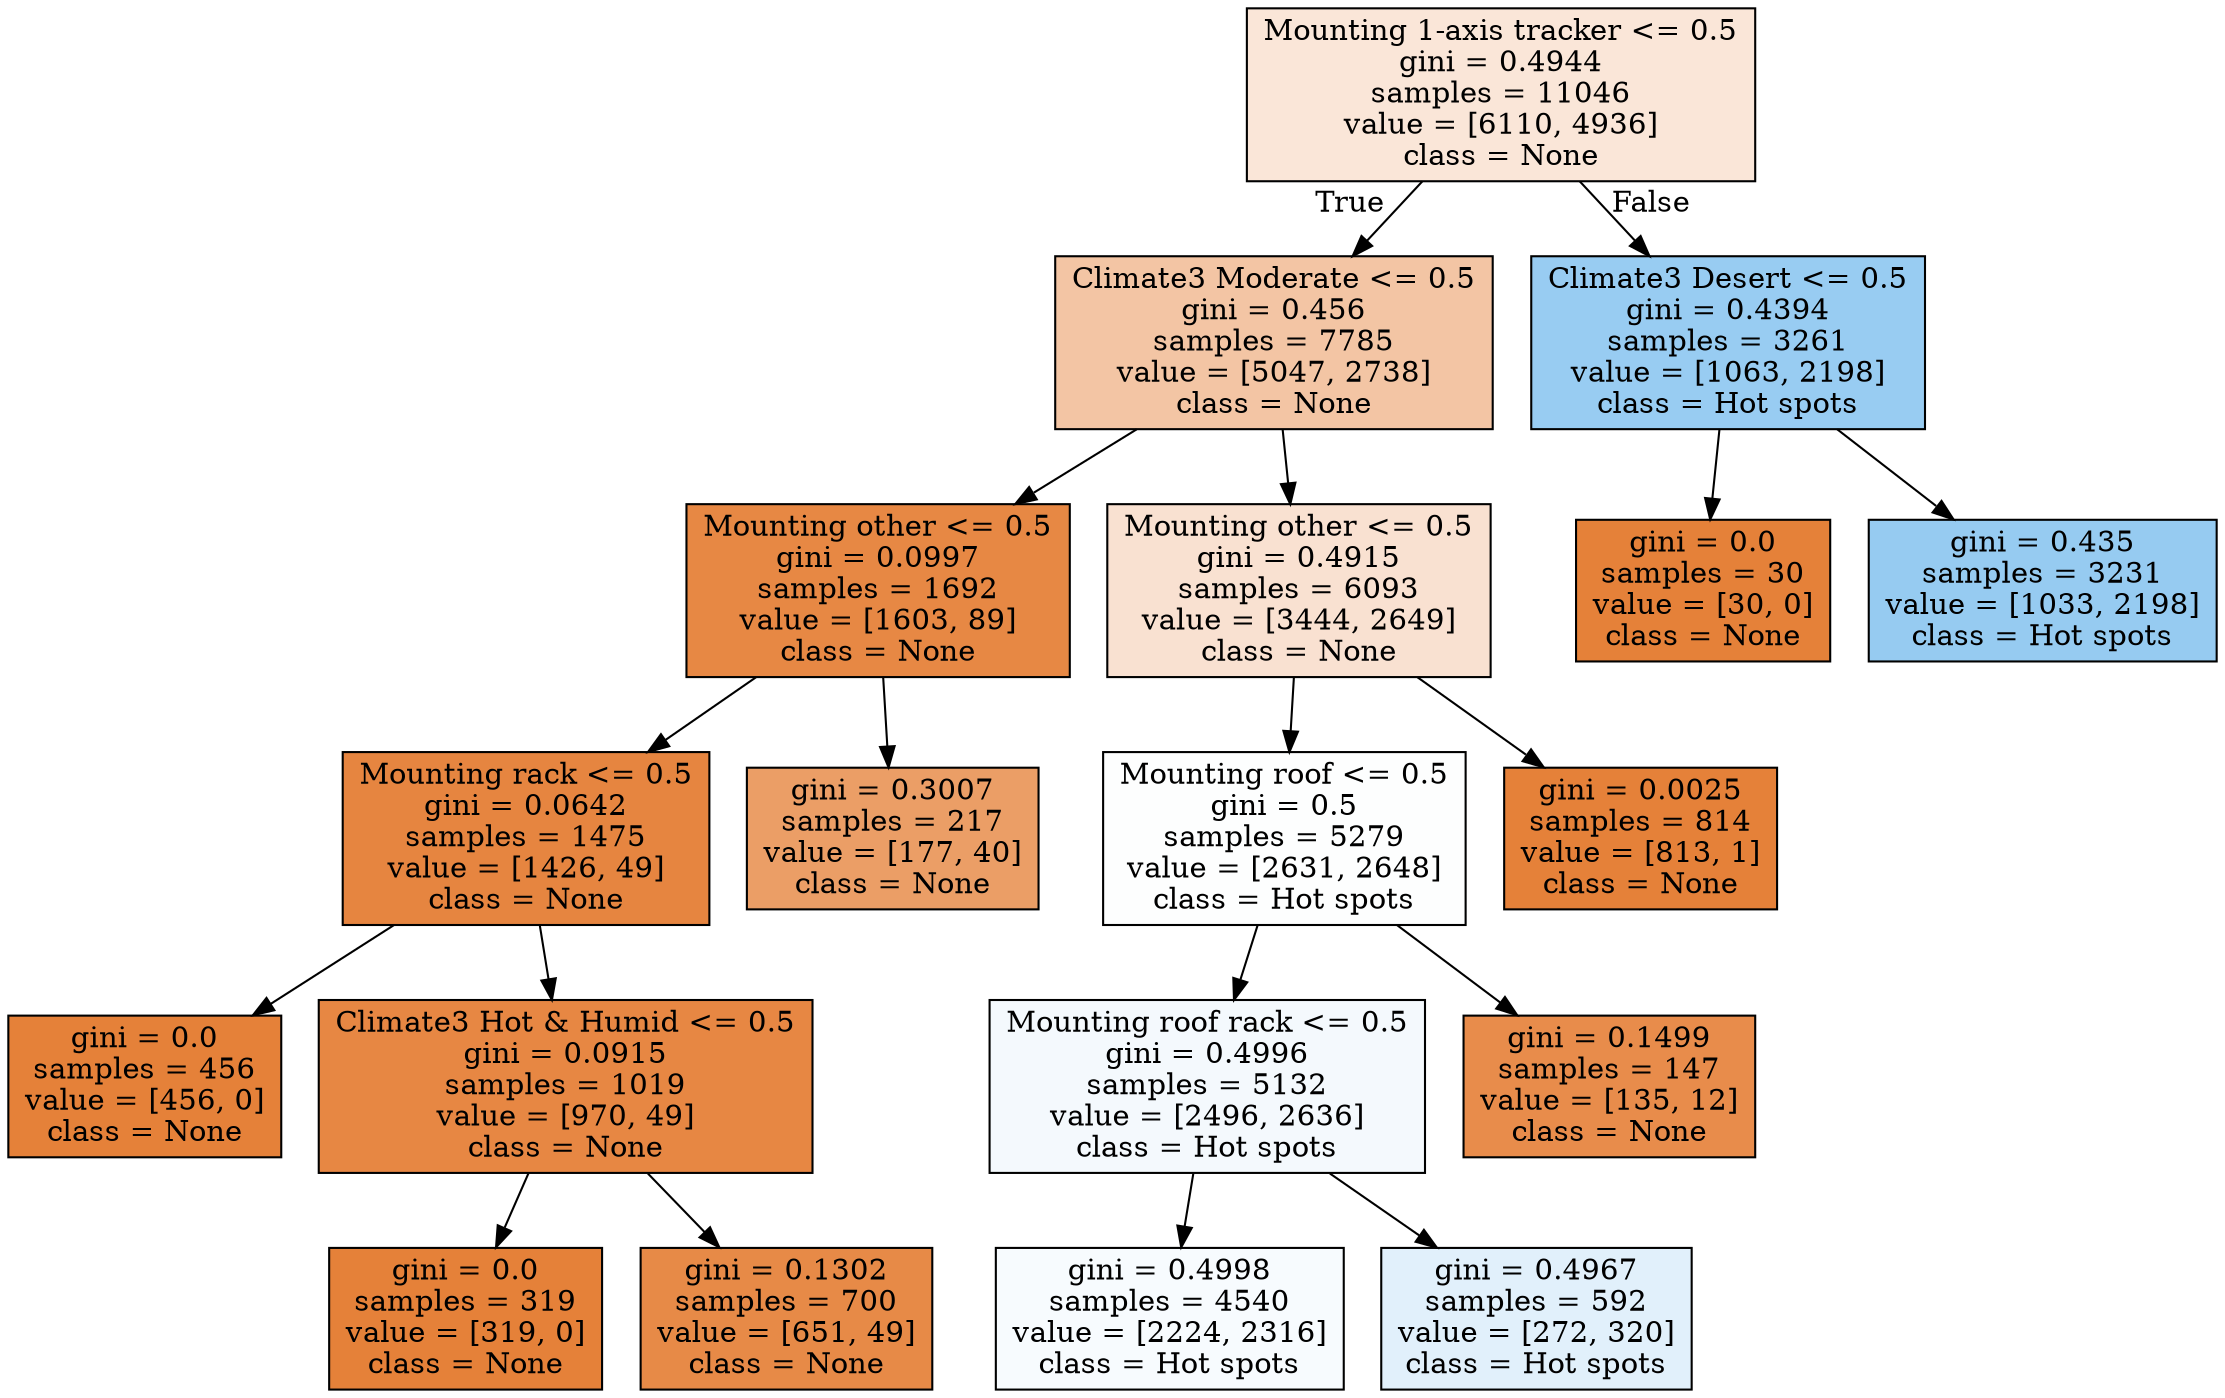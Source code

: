 digraph Tree {
node [shape=box, style="filled", color="black"] ;
0 [label="Mounting 1-axis tracker <= 0.5\ngini = 0.4944\nsamples = 11046\nvalue = [6110, 4936]\nclass = None", fillcolor="#e5813931"] ;
1 [label="Climate3 Moderate <= 0.5\ngini = 0.456\nsamples = 7785\nvalue = [5047, 2738]\nclass = None", fillcolor="#e5813975"] ;
0 -> 1 [labeldistance=2.5, labelangle=45, headlabel="True"] ;
2 [label="Mounting other <= 0.5\ngini = 0.0997\nsamples = 1692\nvalue = [1603, 89]\nclass = None", fillcolor="#e58139f1"] ;
1 -> 2 ;
3 [label="Mounting rack <= 0.5\ngini = 0.0642\nsamples = 1475\nvalue = [1426, 49]\nclass = None", fillcolor="#e58139f6"] ;
2 -> 3 ;
4 [label="gini = 0.0\nsamples = 456\nvalue = [456, 0]\nclass = None", fillcolor="#e58139ff"] ;
3 -> 4 ;
5 [label="Climate3 Hot & Humid <= 0.5\ngini = 0.0915\nsamples = 1019\nvalue = [970, 49]\nclass = None", fillcolor="#e58139f2"] ;
3 -> 5 ;
6 [label="gini = 0.0\nsamples = 319\nvalue = [319, 0]\nclass = None", fillcolor="#e58139ff"] ;
5 -> 6 ;
7 [label="gini = 0.1302\nsamples = 700\nvalue = [651, 49]\nclass = None", fillcolor="#e58139ec"] ;
5 -> 7 ;
8 [label="gini = 0.3007\nsamples = 217\nvalue = [177, 40]\nclass = None", fillcolor="#e58139c5"] ;
2 -> 8 ;
9 [label="Mounting other <= 0.5\ngini = 0.4915\nsamples = 6093\nvalue = [3444, 2649]\nclass = None", fillcolor="#e581393b"] ;
1 -> 9 ;
10 [label="Mounting roof <= 0.5\ngini = 0.5\nsamples = 5279\nvalue = [2631, 2648]\nclass = Hot spots", fillcolor="#399de502"] ;
9 -> 10 ;
11 [label="Mounting roof rack <= 0.5\ngini = 0.4996\nsamples = 5132\nvalue = [2496, 2636]\nclass = Hot spots", fillcolor="#399de50e"] ;
10 -> 11 ;
12 [label="gini = 0.4998\nsamples = 4540\nvalue = [2224, 2316]\nclass = Hot spots", fillcolor="#399de50a"] ;
11 -> 12 ;
13 [label="gini = 0.4967\nsamples = 592\nvalue = [272, 320]\nclass = Hot spots", fillcolor="#399de526"] ;
11 -> 13 ;
14 [label="gini = 0.1499\nsamples = 147\nvalue = [135, 12]\nclass = None", fillcolor="#e58139e8"] ;
10 -> 14 ;
15 [label="gini = 0.0025\nsamples = 814\nvalue = [813, 1]\nclass = None", fillcolor="#e58139ff"] ;
9 -> 15 ;
16 [label="Climate3 Desert <= 0.5\ngini = 0.4394\nsamples = 3261\nvalue = [1063, 2198]\nclass = Hot spots", fillcolor="#399de584"] ;
0 -> 16 [labeldistance=2.5, labelangle=-45, headlabel="False"] ;
17 [label="gini = 0.0\nsamples = 30\nvalue = [30, 0]\nclass = None", fillcolor="#e58139ff"] ;
16 -> 17 ;
18 [label="gini = 0.435\nsamples = 3231\nvalue = [1033, 2198]\nclass = Hot spots", fillcolor="#399de587"] ;
16 -> 18 ;
}